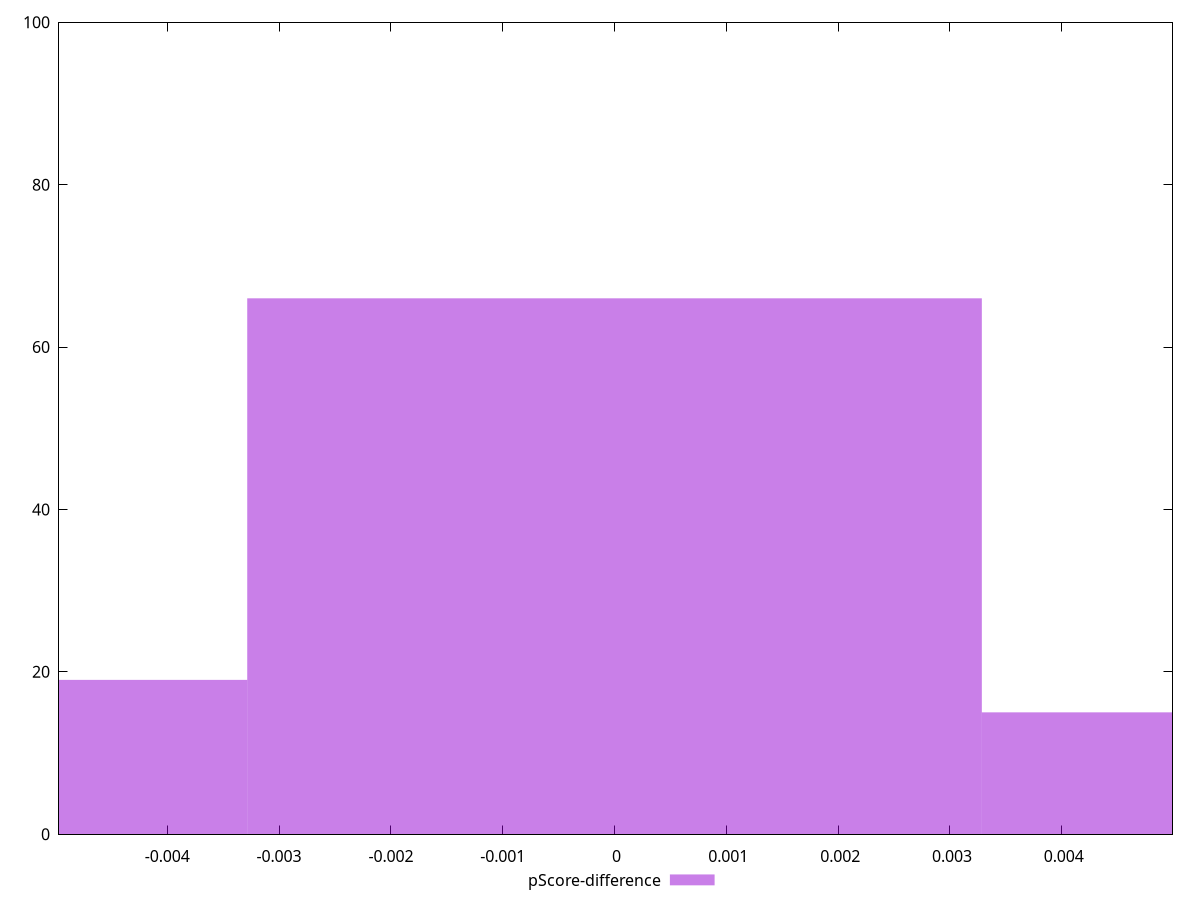 reset

$pScoreDifference <<EOF
-0.006569936507596922 19
0 66
0.006569936507596922 15
EOF

set key outside below
set boxwidth 0.006569936507596922
set xrange [-0.0049683902160829185:0.004990254723294341]
set yrange [0:100]
set trange [0:100]
set style fill transparent solid 0.5 noborder
set terminal svg size 640, 490 enhanced background rgb 'white'
set output "report_00009_2021-02-08T22-37-41.559Z/total-blocking-time/samples/pages+cached/pScore-difference/histogram.svg"

plot $pScoreDifference title "pScore-difference" with boxes

reset
